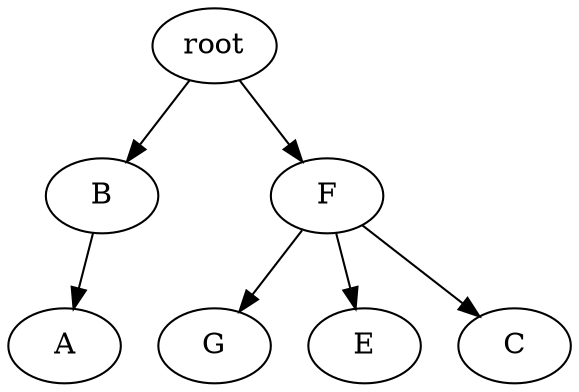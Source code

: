 digraph G {
	0 [label=root]
	1 [label=B]
	0 -> 1
	2 [label=F]
	0 -> 2
	3 [label=A]
	1 -> 3
	4 [label=G]
	2 -> 4
	5 [label=E]
	2 -> 5
	6 [label=C]
	2 -> 6
}

